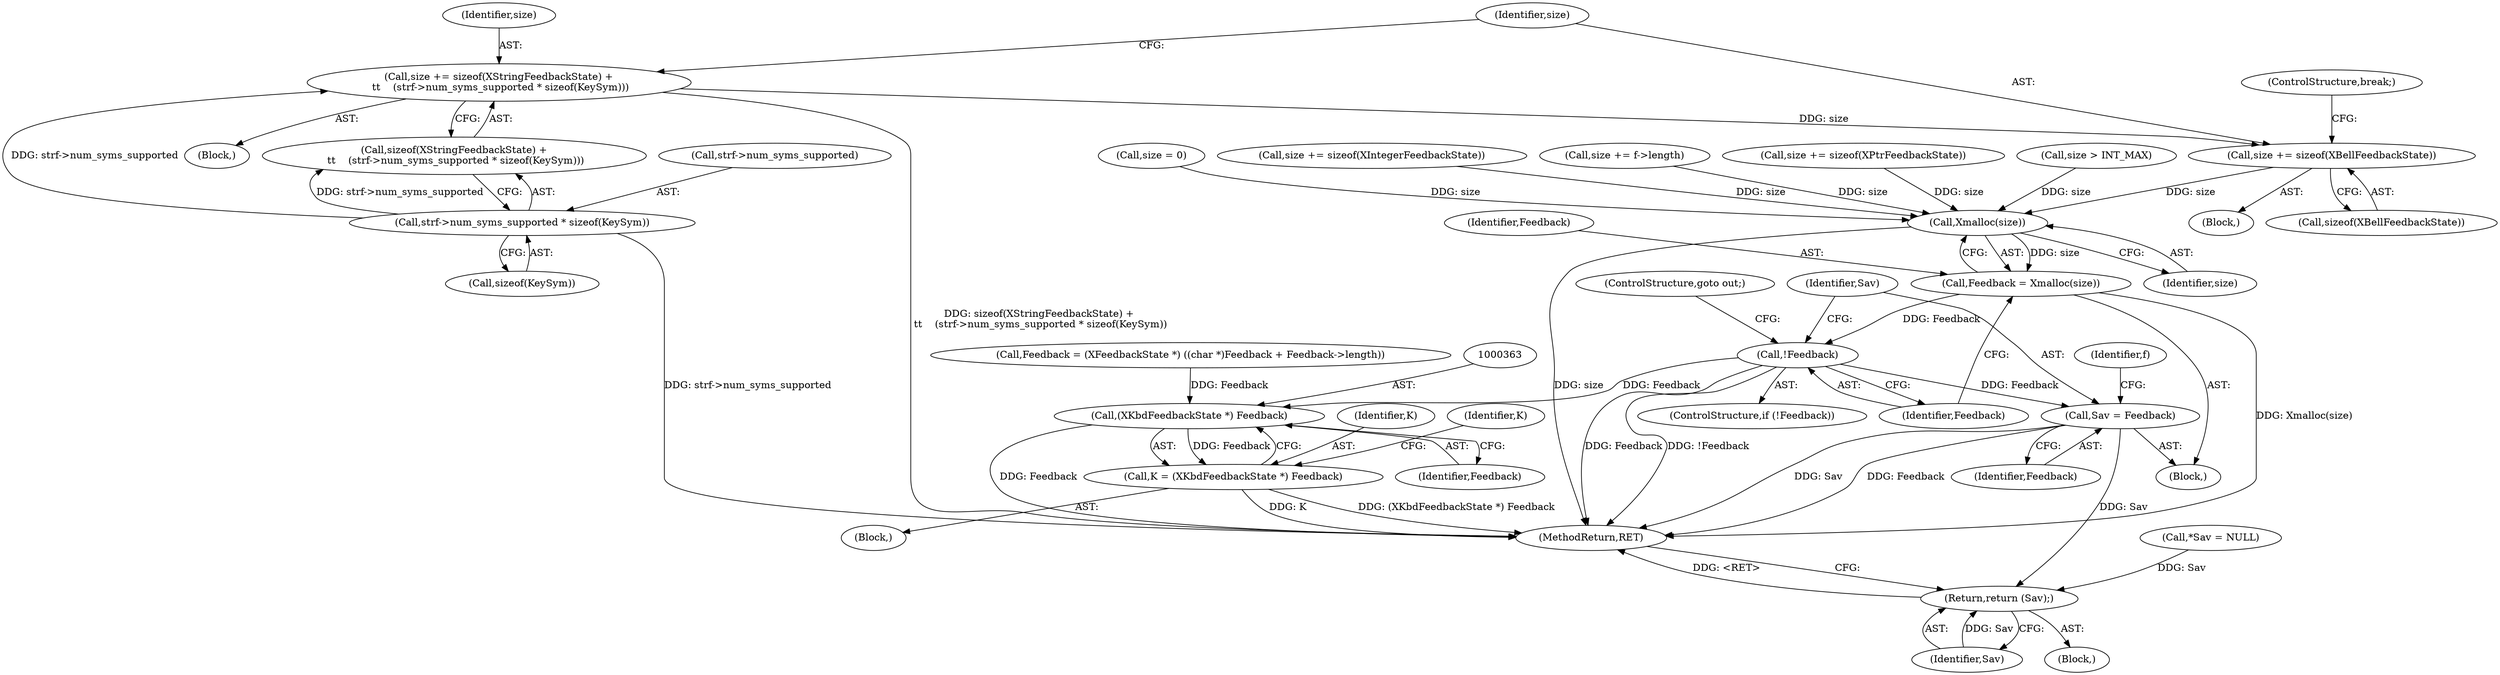 digraph "0_libXi_19a9cd607de73947fcfb104682f203ffe4e1f4e5_1@API" {
"1000297" [label="(Call,size += sizeof(XBellFeedbackState))"];
"1000286" [label="(Call,size += sizeof(XStringFeedbackState) +\n \t\t    (strf->num_syms_supported * sizeof(KeySym)))"];
"1000291" [label="(Call,strf->num_syms_supported * sizeof(KeySym))"];
"1000327" [label="(Call,Xmalloc(size))"];
"1000325" [label="(Call,Feedback = Xmalloc(size))"];
"1000330" [label="(Call,!Feedback)"];
"1000333" [label="(Call,Sav = Feedback)"];
"1000735" [label="(Return,return (Sav);)"];
"1000362" [label="(Call,(XKbdFeedbackState *) Feedback)"];
"1000360" [label="(Call,K = (XKbdFeedbackState *) Feedback)"];
"1000310" [label="(Call,size > INT_MAX)"];
"1000331" [label="(Identifier,Feedback)"];
"1000181" [label="(Block,)"];
"1000301" [label="(ControlStructure,break;)"];
"1000279" [label="(Block,)"];
"1000335" [label="(Identifier,Feedback)"];
"1000184" [label="(Call,size = 0)"];
"1000361" [label="(Identifier,K)"];
"1000735" [label="(Return,return (Sav);)"];
"1000337" [label="(Identifier,f)"];
"1000298" [label="(Identifier,size)"];
"1000297" [label="(Call,size += sizeof(XBellFeedbackState))"];
"1000265" [label="(Call,size += sizeof(XIntegerFeedbackState))"];
"1000288" [label="(Call,sizeof(XStringFeedbackState) +\n \t\t    (strf->num_syms_supported * sizeof(KeySym)))"];
"1000303" [label="(Call,size += f->length)"];
"1000110" [label="(Call,*Sav = NULL)"];
"1000286" [label="(Call,size += sizeof(XStringFeedbackState) +\n \t\t    (strf->num_syms_supported * sizeof(KeySym)))"];
"1000295" [label="(Call,sizeof(KeySym))"];
"1000737" [label="(MethodReturn,RET)"];
"1000271" [label="(Block,)"];
"1000291" [label="(Call,strf->num_syms_supported * sizeof(KeySym))"];
"1000360" [label="(Call,K = (XKbdFeedbackState *) Feedback)"];
"1000287" [label="(Identifier,size)"];
"1000325" [label="(Call,Feedback = Xmalloc(size))"];
"1000364" [label="(Identifier,Feedback)"];
"1000329" [label="(ControlStructure,if (!Feedback))"];
"1000736" [label="(Identifier,Sav)"];
"1000327" [label="(Call,Xmalloc(size))"];
"1000292" [label="(Call,strf->num_syms_supported)"];
"1000367" [label="(Identifier,K)"];
"1000334" [label="(Identifier,Sav)"];
"1000716" [label="(Call,Feedback = (XFeedbackState *) ((char *)Feedback + Feedback->length))"];
"1000104" [label="(Block,)"];
"1000326" [label="(Identifier,Feedback)"];
"1000299" [label="(Call,sizeof(XBellFeedbackState))"];
"1000259" [label="(Call,size += sizeof(XPtrFeedbackState))"];
"1000352" [label="(Block,)"];
"1000330" [label="(Call,!Feedback)"];
"1000332" [label="(ControlStructure,goto out;)"];
"1000362" [label="(Call,(XKbdFeedbackState *) Feedback)"];
"1000333" [label="(Call,Sav = Feedback)"];
"1000328" [label="(Identifier,size)"];
"1000297" -> "1000271"  [label="AST: "];
"1000297" -> "1000299"  [label="CFG: "];
"1000298" -> "1000297"  [label="AST: "];
"1000299" -> "1000297"  [label="AST: "];
"1000301" -> "1000297"  [label="CFG: "];
"1000286" -> "1000297"  [label="DDG: size"];
"1000297" -> "1000327"  [label="DDG: size"];
"1000286" -> "1000279"  [label="AST: "];
"1000286" -> "1000288"  [label="CFG: "];
"1000287" -> "1000286"  [label="AST: "];
"1000288" -> "1000286"  [label="AST: "];
"1000298" -> "1000286"  [label="CFG: "];
"1000286" -> "1000737"  [label="DDG: sizeof(XStringFeedbackState) +\n \t\t    (strf->num_syms_supported * sizeof(KeySym))"];
"1000291" -> "1000286"  [label="DDG: strf->num_syms_supported"];
"1000291" -> "1000288"  [label="AST: "];
"1000291" -> "1000295"  [label="CFG: "];
"1000292" -> "1000291"  [label="AST: "];
"1000295" -> "1000291"  [label="AST: "];
"1000288" -> "1000291"  [label="CFG: "];
"1000291" -> "1000737"  [label="DDG: strf->num_syms_supported"];
"1000291" -> "1000288"  [label="DDG: strf->num_syms_supported"];
"1000327" -> "1000325"  [label="AST: "];
"1000327" -> "1000328"  [label="CFG: "];
"1000328" -> "1000327"  [label="AST: "];
"1000325" -> "1000327"  [label="CFG: "];
"1000327" -> "1000737"  [label="DDG: size"];
"1000327" -> "1000325"  [label="DDG: size"];
"1000184" -> "1000327"  [label="DDG: size"];
"1000303" -> "1000327"  [label="DDG: size"];
"1000310" -> "1000327"  [label="DDG: size"];
"1000265" -> "1000327"  [label="DDG: size"];
"1000259" -> "1000327"  [label="DDG: size"];
"1000325" -> "1000181"  [label="AST: "];
"1000326" -> "1000325"  [label="AST: "];
"1000331" -> "1000325"  [label="CFG: "];
"1000325" -> "1000737"  [label="DDG: Xmalloc(size)"];
"1000325" -> "1000330"  [label="DDG: Feedback"];
"1000330" -> "1000329"  [label="AST: "];
"1000330" -> "1000331"  [label="CFG: "];
"1000331" -> "1000330"  [label="AST: "];
"1000332" -> "1000330"  [label="CFG: "];
"1000334" -> "1000330"  [label="CFG: "];
"1000330" -> "1000737"  [label="DDG: Feedback"];
"1000330" -> "1000737"  [label="DDG: !Feedback"];
"1000330" -> "1000333"  [label="DDG: Feedback"];
"1000330" -> "1000362"  [label="DDG: Feedback"];
"1000333" -> "1000181"  [label="AST: "];
"1000333" -> "1000335"  [label="CFG: "];
"1000334" -> "1000333"  [label="AST: "];
"1000335" -> "1000333"  [label="AST: "];
"1000337" -> "1000333"  [label="CFG: "];
"1000333" -> "1000737"  [label="DDG: Sav"];
"1000333" -> "1000737"  [label="DDG: Feedback"];
"1000333" -> "1000735"  [label="DDG: Sav"];
"1000735" -> "1000104"  [label="AST: "];
"1000735" -> "1000736"  [label="CFG: "];
"1000736" -> "1000735"  [label="AST: "];
"1000737" -> "1000735"  [label="CFG: "];
"1000735" -> "1000737"  [label="DDG: <RET>"];
"1000736" -> "1000735"  [label="DDG: Sav"];
"1000110" -> "1000735"  [label="DDG: Sav"];
"1000362" -> "1000360"  [label="AST: "];
"1000362" -> "1000364"  [label="CFG: "];
"1000363" -> "1000362"  [label="AST: "];
"1000364" -> "1000362"  [label="AST: "];
"1000360" -> "1000362"  [label="CFG: "];
"1000362" -> "1000737"  [label="DDG: Feedback"];
"1000362" -> "1000360"  [label="DDG: Feedback"];
"1000716" -> "1000362"  [label="DDG: Feedback"];
"1000360" -> "1000352"  [label="AST: "];
"1000361" -> "1000360"  [label="AST: "];
"1000367" -> "1000360"  [label="CFG: "];
"1000360" -> "1000737"  [label="DDG: K"];
"1000360" -> "1000737"  [label="DDG: (XKbdFeedbackState *) Feedback"];
}
